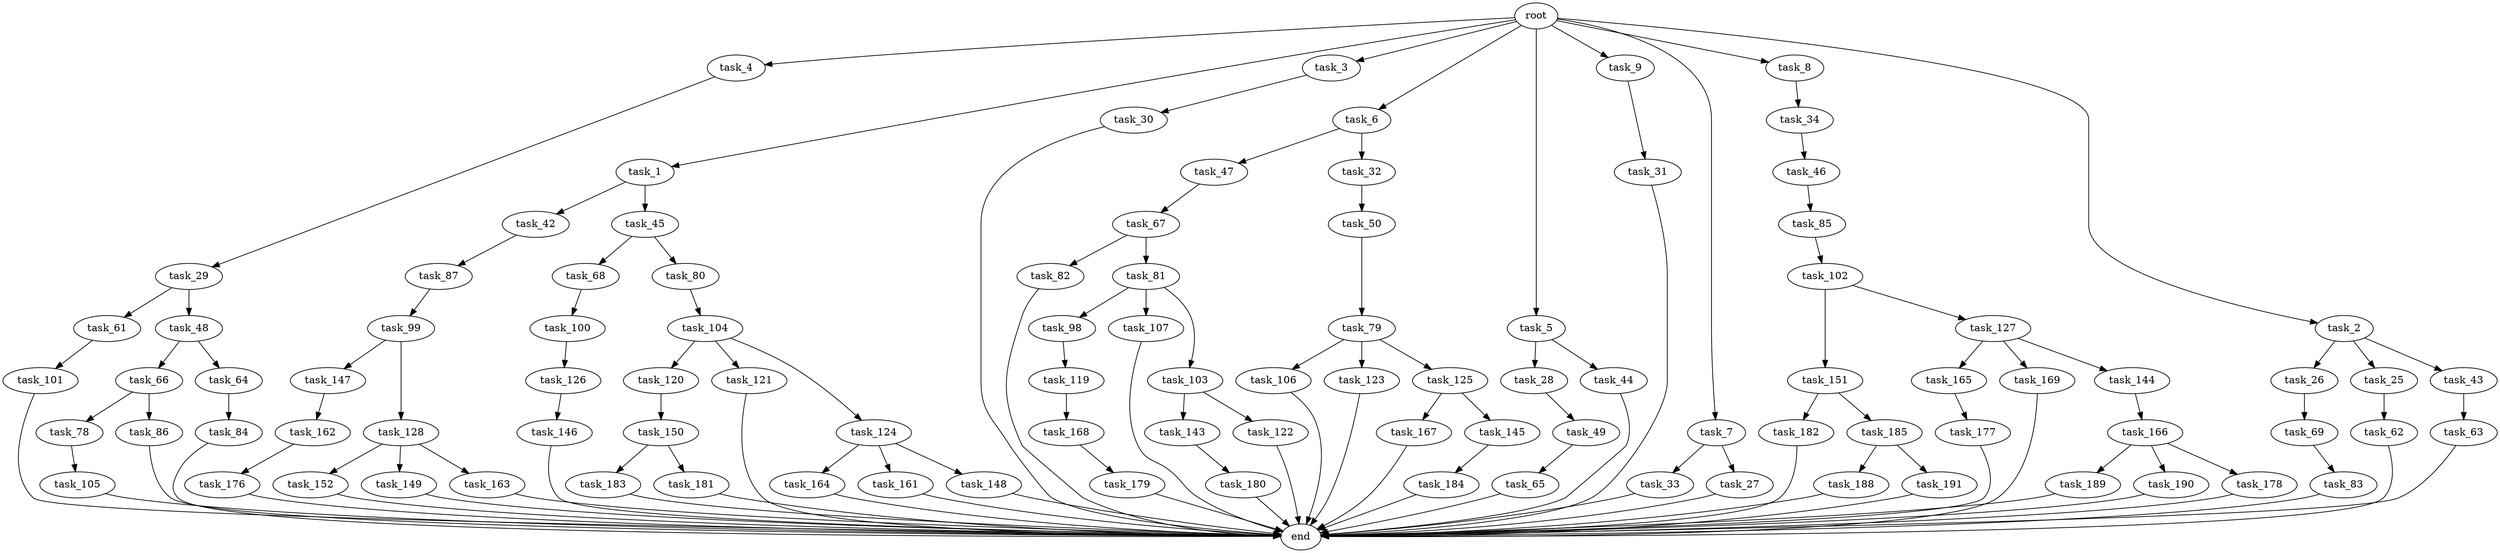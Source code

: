 digraph G {
  task_100 [size="137438953472.000000"];
  task_31 [size="549755813888.000000"];
  task_33 [size="214748364800.000000"];
  task_147 [size="137438953472.000000"];
  task_47 [size="77309411328.000000"];
  task_62 [size="34359738368.000000"];
  task_146 [size="858993459200.000000"];
  task_167 [size="214748364800.000000"];
  task_106 [size="214748364800.000000"];
  task_101 [size="695784701952.000000"];
  task_102 [size="34359738368.000000"];
  task_4 [size="1024.000000"];
  task_165 [size="137438953472.000000"];
  task_32 [size="77309411328.000000"];
  task_123 [size="214748364800.000000"];
  task_30 [size="695784701952.000000"];
  task_169 [size="137438953472.000000"];
  end [size="0.000000"];
  task_27 [size="214748364800.000000"];
  task_164 [size="420906795008.000000"];
  task_104 [size="549755813888.000000"];
  task_143 [size="549755813888.000000"];
  task_122 [size="549755813888.000000"];
  task_1 [size="1024.000000"];
  task_66 [size="34359738368.000000"];
  task_61 [size="77309411328.000000"];
  task_152 [size="695784701952.000000"];
  task_3 [size="1024.000000"];
  task_6 [size="1024.000000"];
  task_161 [size="420906795008.000000"];
  task_119 [size="695784701952.000000"];
  task_85 [size="420906795008.000000"];
  task_26 [size="77309411328.000000"];
  task_5 [size="1024.000000"];
  task_25 [size="77309411328.000000"];
  task_145 [size="214748364800.000000"];
  task_166 [size="34359738368.000000"];
  task_183 [size="858993459200.000000"];
  task_188 [size="137438953472.000000"];
  task_162 [size="137438953472.000000"];
  task_83 [size="77309411328.000000"];
  task_98 [size="34359738368.000000"];
  task_34 [size="858993459200.000000"];
  task_9 [size="1024.000000"];
  task_68 [size="137438953472.000000"];
  task_67 [size="214748364800.000000"];
  task_29 [size="214748364800.000000"];
  task_182 [size="695784701952.000000"];
  task_176 [size="214748364800.000000"];
  task_179 [size="420906795008.000000"];
  task_82 [size="549755813888.000000"];
  task_177 [size="695784701952.000000"];
  task_64 [size="34359738368.000000"];
  task_65 [size="137438953472.000000"];
  task_144 [size="137438953472.000000"];
  task_191 [size="137438953472.000000"];
  task_180 [size="549755813888.000000"];
  task_80 [size="137438953472.000000"];
  task_79 [size="420906795008.000000"];
  task_120 [size="34359738368.000000"];
  task_42 [size="214748364800.000000"];
  task_69 [size="695784701952.000000"];
  task_78 [size="549755813888.000000"];
  task_46 [size="77309411328.000000"];
  task_121 [size="34359738368.000000"];
  task_149 [size="695784701952.000000"];
  task_84 [size="214748364800.000000"];
  task_125 [size="214748364800.000000"];
  task_151 [size="309237645312.000000"];
  task_189 [size="858993459200.000000"];
  task_107 [size="34359738368.000000"];
  task_48 [size="77309411328.000000"];
  task_184 [size="549755813888.000000"];
  task_126 [size="137438953472.000000"];
  task_7 [size="1024.000000"];
  task_28 [size="137438953472.000000"];
  task_99 [size="695784701952.000000"];
  task_45 [size="214748364800.000000"];
  task_81 [size="549755813888.000000"];
  task_50 [size="549755813888.000000"];
  task_128 [size="137438953472.000000"];
  root [size="0.000000"];
  task_49 [size="695784701952.000000"];
  task_127 [size="309237645312.000000"];
  task_124 [size="34359738368.000000"];
  task_150 [size="77309411328.000000"];
  task_8 [size="1024.000000"];
  task_168 [size="214748364800.000000"];
  task_44 [size="137438953472.000000"];
  task_163 [size="695784701952.000000"];
  task_181 [size="858993459200.000000"];
  task_148 [size="420906795008.000000"];
  task_87 [size="137438953472.000000"];
  task_105 [size="549755813888.000000"];
  task_103 [size="34359738368.000000"];
  task_63 [size="137438953472.000000"];
  task_190 [size="858993459200.000000"];
  task_185 [size="695784701952.000000"];
  task_86 [size="549755813888.000000"];
  task_2 [size="1024.000000"];
  task_178 [size="858993459200.000000"];
  task_43 [size="77309411328.000000"];

  task_100 -> task_126 [size="134217728.000000"];
  task_31 -> end [size="1.000000"];
  task_33 -> end [size="1.000000"];
  task_147 -> task_162 [size="134217728.000000"];
  task_47 -> task_67 [size="209715200.000000"];
  task_62 -> end [size="1.000000"];
  task_146 -> end [size="1.000000"];
  task_167 -> end [size="1.000000"];
  task_106 -> end [size="1.000000"];
  task_101 -> end [size="1.000000"];
  task_102 -> task_151 [size="301989888.000000"];
  task_102 -> task_127 [size="301989888.000000"];
  task_4 -> task_29 [size="209715200.000000"];
  task_165 -> task_177 [size="679477248.000000"];
  task_32 -> task_50 [size="536870912.000000"];
  task_123 -> end [size="1.000000"];
  task_30 -> end [size="1.000000"];
  task_169 -> end [size="1.000000"];
  task_27 -> end [size="1.000000"];
  task_164 -> end [size="1.000000"];
  task_104 -> task_121 [size="33554432.000000"];
  task_104 -> task_124 [size="33554432.000000"];
  task_104 -> task_120 [size="33554432.000000"];
  task_143 -> task_180 [size="536870912.000000"];
  task_122 -> end [size="1.000000"];
  task_1 -> task_45 [size="209715200.000000"];
  task_1 -> task_42 [size="209715200.000000"];
  task_66 -> task_78 [size="536870912.000000"];
  task_66 -> task_86 [size="536870912.000000"];
  task_61 -> task_101 [size="679477248.000000"];
  task_152 -> end [size="1.000000"];
  task_3 -> task_30 [size="679477248.000000"];
  task_6 -> task_32 [size="75497472.000000"];
  task_6 -> task_47 [size="75497472.000000"];
  task_161 -> end [size="1.000000"];
  task_119 -> task_168 [size="209715200.000000"];
  task_85 -> task_102 [size="33554432.000000"];
  task_26 -> task_69 [size="679477248.000000"];
  task_5 -> task_28 [size="134217728.000000"];
  task_5 -> task_44 [size="134217728.000000"];
  task_25 -> task_62 [size="33554432.000000"];
  task_145 -> task_184 [size="536870912.000000"];
  task_166 -> task_189 [size="838860800.000000"];
  task_166 -> task_190 [size="838860800.000000"];
  task_166 -> task_178 [size="838860800.000000"];
  task_183 -> end [size="1.000000"];
  task_188 -> end [size="1.000000"];
  task_162 -> task_176 [size="209715200.000000"];
  task_83 -> end [size="1.000000"];
  task_98 -> task_119 [size="679477248.000000"];
  task_34 -> task_46 [size="75497472.000000"];
  task_9 -> task_31 [size="536870912.000000"];
  task_68 -> task_100 [size="134217728.000000"];
  task_67 -> task_82 [size="536870912.000000"];
  task_67 -> task_81 [size="536870912.000000"];
  task_29 -> task_48 [size="75497472.000000"];
  task_29 -> task_61 [size="75497472.000000"];
  task_182 -> end [size="1.000000"];
  task_176 -> end [size="1.000000"];
  task_179 -> end [size="1.000000"];
  task_82 -> end [size="1.000000"];
  task_177 -> end [size="1.000000"];
  task_64 -> task_84 [size="209715200.000000"];
  task_65 -> end [size="1.000000"];
  task_144 -> task_166 [size="33554432.000000"];
  task_191 -> end [size="1.000000"];
  task_180 -> end [size="1.000000"];
  task_80 -> task_104 [size="536870912.000000"];
  task_79 -> task_106 [size="209715200.000000"];
  task_79 -> task_123 [size="209715200.000000"];
  task_79 -> task_125 [size="209715200.000000"];
  task_120 -> task_150 [size="75497472.000000"];
  task_42 -> task_87 [size="134217728.000000"];
  task_69 -> task_83 [size="75497472.000000"];
  task_78 -> task_105 [size="536870912.000000"];
  task_46 -> task_85 [size="411041792.000000"];
  task_121 -> end [size="1.000000"];
  task_149 -> end [size="1.000000"];
  task_84 -> end [size="1.000000"];
  task_125 -> task_145 [size="209715200.000000"];
  task_125 -> task_167 [size="209715200.000000"];
  task_151 -> task_182 [size="679477248.000000"];
  task_151 -> task_185 [size="679477248.000000"];
  task_189 -> end [size="1.000000"];
  task_107 -> end [size="1.000000"];
  task_48 -> task_64 [size="33554432.000000"];
  task_48 -> task_66 [size="33554432.000000"];
  task_184 -> end [size="1.000000"];
  task_126 -> task_146 [size="838860800.000000"];
  task_7 -> task_27 [size="209715200.000000"];
  task_7 -> task_33 [size="209715200.000000"];
  task_28 -> task_49 [size="679477248.000000"];
  task_99 -> task_128 [size="134217728.000000"];
  task_99 -> task_147 [size="134217728.000000"];
  task_45 -> task_68 [size="134217728.000000"];
  task_45 -> task_80 [size="134217728.000000"];
  task_81 -> task_103 [size="33554432.000000"];
  task_81 -> task_98 [size="33554432.000000"];
  task_81 -> task_107 [size="33554432.000000"];
  task_50 -> task_79 [size="411041792.000000"];
  task_128 -> task_163 [size="679477248.000000"];
  task_128 -> task_149 [size="679477248.000000"];
  task_128 -> task_152 [size="679477248.000000"];
  root -> task_9 [size="1.000000"];
  root -> task_5 [size="1.000000"];
  root -> task_7 [size="1.000000"];
  root -> task_2 [size="1.000000"];
  root -> task_1 [size="1.000000"];
  root -> task_8 [size="1.000000"];
  root -> task_4 [size="1.000000"];
  root -> task_3 [size="1.000000"];
  root -> task_6 [size="1.000000"];
  task_49 -> task_65 [size="134217728.000000"];
  task_127 -> task_144 [size="134217728.000000"];
  task_127 -> task_165 [size="134217728.000000"];
  task_127 -> task_169 [size="134217728.000000"];
  task_124 -> task_161 [size="411041792.000000"];
  task_124 -> task_164 [size="411041792.000000"];
  task_124 -> task_148 [size="411041792.000000"];
  task_150 -> task_183 [size="838860800.000000"];
  task_150 -> task_181 [size="838860800.000000"];
  task_8 -> task_34 [size="838860800.000000"];
  task_168 -> task_179 [size="411041792.000000"];
  task_44 -> end [size="1.000000"];
  task_163 -> end [size="1.000000"];
  task_181 -> end [size="1.000000"];
  task_148 -> end [size="1.000000"];
  task_87 -> task_99 [size="679477248.000000"];
  task_105 -> end [size="1.000000"];
  task_103 -> task_122 [size="536870912.000000"];
  task_103 -> task_143 [size="536870912.000000"];
  task_63 -> end [size="1.000000"];
  task_190 -> end [size="1.000000"];
  task_185 -> task_188 [size="134217728.000000"];
  task_185 -> task_191 [size="134217728.000000"];
  task_86 -> end [size="1.000000"];
  task_2 -> task_26 [size="75497472.000000"];
  task_2 -> task_25 [size="75497472.000000"];
  task_2 -> task_43 [size="75497472.000000"];
  task_178 -> end [size="1.000000"];
  task_43 -> task_63 [size="134217728.000000"];
}
